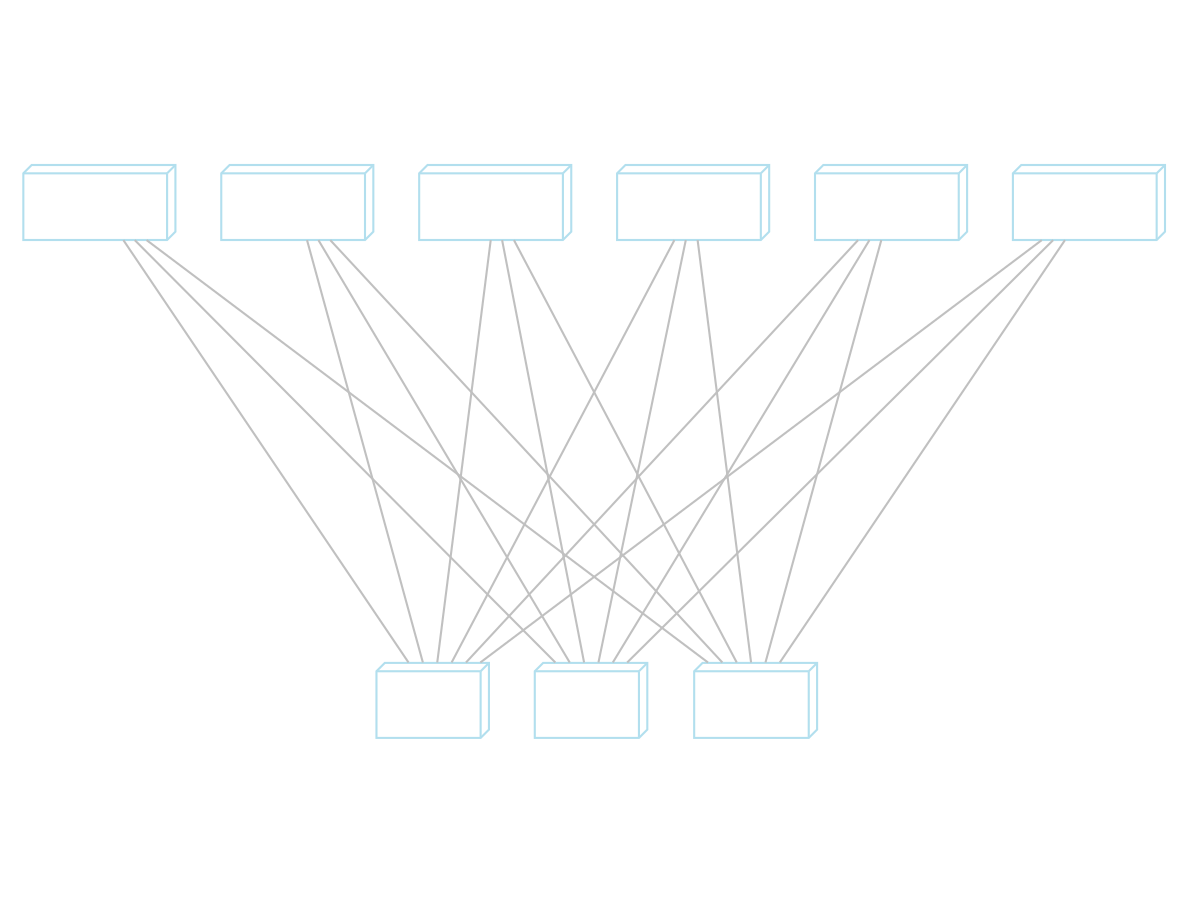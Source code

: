 digraph G {
    graph [dpi = 300];
    nodesep=0.3;
    ranksep=0.2;
    margin=0.1;
    ratio=0.75;
    bgcolor=transparent;
    node [shape=box3d, color=lightblue2, fontcolor=white];
    edge [arrowsize=0.8, color=grey, arrowhead=none];
    "Client 1" -> "/one";
    "Client 2" -> "/one";
    "Client 3" -> "/one";
    "Client 4" -> "/one";
    "Client 5" -> "/one";
    "Client 6" -> "/one";
    "Client 1" -> "/two";
    "Client 2" -> "/two";
    "Client 3" -> "/two";
    "Client 4" -> "/two";
    "Client 5" -> "/two";
    "Client 6" -> "/two";
    "Client 1" -> "/three";
    "Client 2" -> "/three";
    "Client 3" -> "/three";
    "Client 4" -> "/three";
    "Client 5" -> "/three";
    "Client 6" -> "/three";
}
